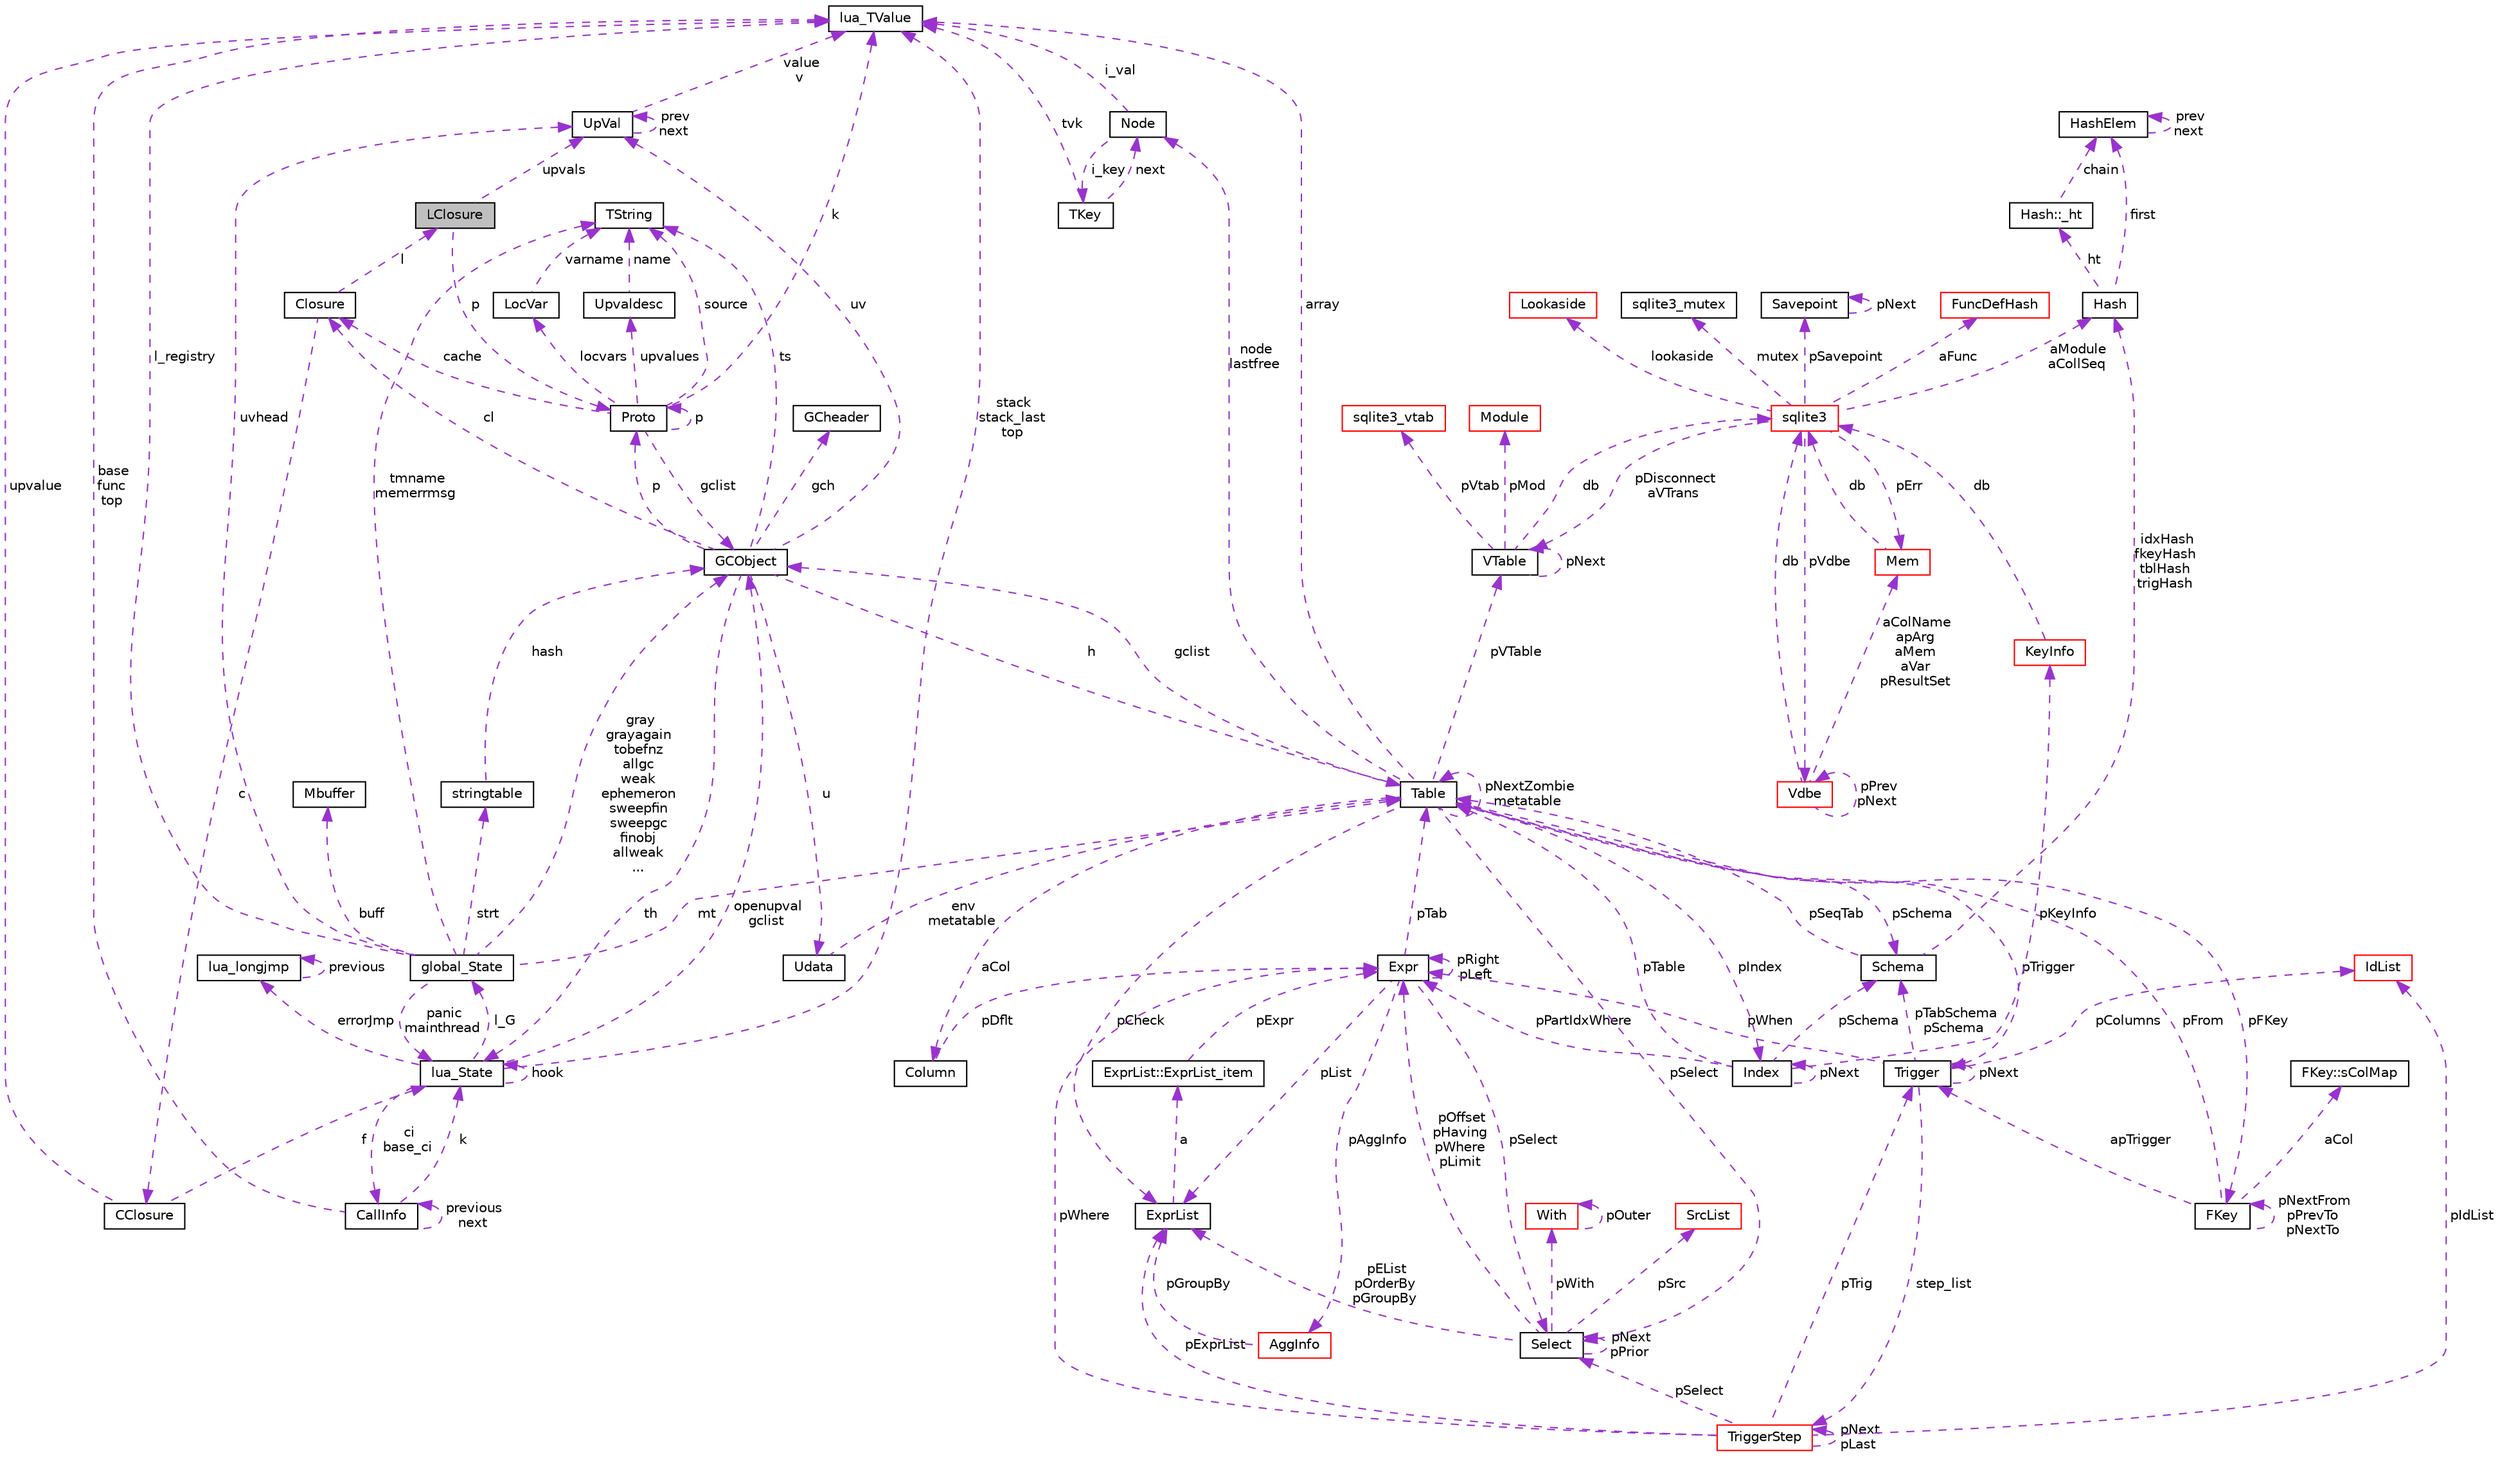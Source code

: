 digraph "LClosure"
{
  edge [fontname="Helvetica",fontsize="10",labelfontname="Helvetica",labelfontsize="10"];
  node [fontname="Helvetica",fontsize="10",shape=record];
  Node1 [label="LClosure",height=0.2,width=0.4,color="black", fillcolor="grey75", style="filled", fontcolor="black"];
  Node2 -> Node1 [dir="back",color="darkorchid3",fontsize="10",style="dashed",label=" upvals" ,fontname="Helvetica"];
  Node2 [label="UpVal",height=0.2,width=0.4,color="black", fillcolor="white", style="filled",URL="$struct_up_val.html"];
  Node2 -> Node2 [dir="back",color="darkorchid3",fontsize="10",style="dashed",label=" prev\nnext" ,fontname="Helvetica"];
  Node3 -> Node2 [dir="back",color="darkorchid3",fontsize="10",style="dashed",label=" value\nv" ,fontname="Helvetica"];
  Node3 [label="lua_TValue",height=0.2,width=0.4,color="black", fillcolor="white", style="filled",URL="$structlua___t_value.html"];
  Node4 -> Node1 [dir="back",color="darkorchid3",fontsize="10",style="dashed",label=" p" ,fontname="Helvetica"];
  Node4 [label="Proto",height=0.2,width=0.4,color="black", fillcolor="white", style="filled",URL="$struct_proto.html"];
  Node3 -> Node4 [dir="back",color="darkorchid3",fontsize="10",style="dashed",label=" k" ,fontname="Helvetica"];
  Node4 -> Node4 [dir="back",color="darkorchid3",fontsize="10",style="dashed",label=" p" ,fontname="Helvetica"];
  Node5 -> Node4 [dir="back",color="darkorchid3",fontsize="10",style="dashed",label=" locvars" ,fontname="Helvetica"];
  Node5 [label="LocVar",height=0.2,width=0.4,color="black", fillcolor="white", style="filled",URL="$struct_loc_var.html"];
  Node6 -> Node5 [dir="back",color="darkorchid3",fontsize="10",style="dashed",label=" varname" ,fontname="Helvetica"];
  Node6 [label="TString",height=0.2,width=0.4,color="black", fillcolor="white", style="filled",URL="$union_t_string.html"];
  Node6 -> Node4 [dir="back",color="darkorchid3",fontsize="10",style="dashed",label=" source" ,fontname="Helvetica"];
  Node7 -> Node4 [dir="back",color="darkorchid3",fontsize="10",style="dashed",label=" cache" ,fontname="Helvetica"];
  Node7 [label="Closure",height=0.2,width=0.4,color="black", fillcolor="white", style="filled",URL="$union_closure.html"];
  Node8 -> Node7 [dir="back",color="darkorchid3",fontsize="10",style="dashed",label=" c" ,fontname="Helvetica"];
  Node8 [label="CClosure",height=0.2,width=0.4,color="black", fillcolor="white", style="filled",URL="$struct_c_closure.html"];
  Node3 -> Node8 [dir="back",color="darkorchid3",fontsize="10",style="dashed",label=" upvalue" ,fontname="Helvetica"];
  Node9 -> Node8 [dir="back",color="darkorchid3",fontsize="10",style="dashed",label=" f" ,fontname="Helvetica"];
  Node9 [label="lua_State",height=0.2,width=0.4,color="black", fillcolor="white", style="filled",URL="$structlua___state.html"];
  Node3 -> Node9 [dir="back",color="darkorchid3",fontsize="10",style="dashed",label=" stack\nstack_last\ntop" ,fontname="Helvetica"];
  Node10 -> Node9 [dir="back",color="darkorchid3",fontsize="10",style="dashed",label=" errorJmp" ,fontname="Helvetica"];
  Node10 [label="lua_longjmp",height=0.2,width=0.4,color="black", fillcolor="white", style="filled",URL="$structlua__longjmp.html"];
  Node10 -> Node10 [dir="back",color="darkorchid3",fontsize="10",style="dashed",label=" previous" ,fontname="Helvetica"];
  Node11 -> Node9 [dir="back",color="darkorchid3",fontsize="10",style="dashed",label=" l_G" ,fontname="Helvetica"];
  Node11 [label="global_State",height=0.2,width=0.4,color="black", fillcolor="white", style="filled",URL="$structglobal___state.html"];
  Node2 -> Node11 [dir="back",color="darkorchid3",fontsize="10",style="dashed",label=" uvhead" ,fontname="Helvetica"];
  Node3 -> Node11 [dir="back",color="darkorchid3",fontsize="10",style="dashed",label=" l_registry" ,fontname="Helvetica"];
  Node12 -> Node11 [dir="back",color="darkorchid3",fontsize="10",style="dashed",label=" strt" ,fontname="Helvetica"];
  Node12 [label="stringtable",height=0.2,width=0.4,color="black", fillcolor="white", style="filled",URL="$structstringtable.html"];
  Node13 -> Node12 [dir="back",color="darkorchid3",fontsize="10",style="dashed",label=" hash" ,fontname="Helvetica"];
  Node13 [label="GCObject",height=0.2,width=0.4,color="black", fillcolor="white", style="filled",URL="$union_g_c_object.html"];
  Node2 -> Node13 [dir="back",color="darkorchid3",fontsize="10",style="dashed",label=" uv" ,fontname="Helvetica"];
  Node4 -> Node13 [dir="back",color="darkorchid3",fontsize="10",style="dashed",label=" p" ,fontname="Helvetica"];
  Node6 -> Node13 [dir="back",color="darkorchid3",fontsize="10",style="dashed",label=" ts" ,fontname="Helvetica"];
  Node7 -> Node13 [dir="back",color="darkorchid3",fontsize="10",style="dashed",label=" cl" ,fontname="Helvetica"];
  Node14 -> Node13 [dir="back",color="darkorchid3",fontsize="10",style="dashed",label=" gch" ,fontname="Helvetica"];
  Node14 [label="GCheader",height=0.2,width=0.4,color="black", fillcolor="white", style="filled",URL="$struct_g_cheader.html"];
  Node15 -> Node13 [dir="back",color="darkorchid3",fontsize="10",style="dashed",label=" h" ,fontname="Helvetica"];
  Node15 [label="Table",height=0.2,width=0.4,color="black", fillcolor="white", style="filled",URL="$struct_table.html"];
  Node16 -> Node15 [dir="back",color="darkorchid3",fontsize="10",style="dashed",label=" node\nlastfree" ,fontname="Helvetica"];
  Node16 [label="Node",height=0.2,width=0.4,color="black", fillcolor="white", style="filled",URL="$struct_node.html"];
  Node3 -> Node16 [dir="back",color="darkorchid3",fontsize="10",style="dashed",label=" i_val" ,fontname="Helvetica"];
  Node17 -> Node16 [dir="back",color="darkorchid3",fontsize="10",style="dashed",label=" i_key" ,fontname="Helvetica"];
  Node17 [label="TKey",height=0.2,width=0.4,color="black", fillcolor="white", style="filled",URL="$union_t_key.html"];
  Node16 -> Node17 [dir="back",color="darkorchid3",fontsize="10",style="dashed",label=" next" ,fontname="Helvetica"];
  Node3 -> Node17 [dir="back",color="darkorchid3",fontsize="10",style="dashed",label=" tvk" ,fontname="Helvetica"];
  Node18 -> Node15 [dir="back",color="darkorchid3",fontsize="10",style="dashed",label=" pSchema" ,fontname="Helvetica"];
  Node18 [label="Schema",height=0.2,width=0.4,color="black", fillcolor="white", style="filled",URL="$struct_schema.html"];
  Node15 -> Node18 [dir="back",color="darkorchid3",fontsize="10",style="dashed",label=" pSeqTab" ,fontname="Helvetica"];
  Node19 -> Node18 [dir="back",color="darkorchid3",fontsize="10",style="dashed",label=" idxHash\nfkeyHash\ntblHash\ntrigHash" ,fontname="Helvetica"];
  Node19 [label="Hash",height=0.2,width=0.4,color="black", fillcolor="white", style="filled",URL="$struct_hash.html"];
  Node20 -> Node19 [dir="back",color="darkorchid3",fontsize="10",style="dashed",label=" ht" ,fontname="Helvetica"];
  Node20 [label="Hash::_ht",height=0.2,width=0.4,color="black", fillcolor="white", style="filled",URL="$struct_hash_1_1__ht.html"];
  Node21 -> Node20 [dir="back",color="darkorchid3",fontsize="10",style="dashed",label=" chain" ,fontname="Helvetica"];
  Node21 [label="HashElem",height=0.2,width=0.4,color="black", fillcolor="white", style="filled",URL="$struct_hash_elem.html"];
  Node21 -> Node21 [dir="back",color="darkorchid3",fontsize="10",style="dashed",label=" prev\nnext" ,fontname="Helvetica"];
  Node21 -> Node19 [dir="back",color="darkorchid3",fontsize="10",style="dashed",label=" first" ,fontname="Helvetica"];
  Node3 -> Node15 [dir="back",color="darkorchid3",fontsize="10",style="dashed",label=" array" ,fontname="Helvetica"];
  Node22 -> Node15 [dir="back",color="darkorchid3",fontsize="10",style="dashed",label=" aCol" ,fontname="Helvetica"];
  Node22 [label="Column",height=0.2,width=0.4,color="black", fillcolor="white", style="filled",URL="$struct_column.html"];
  Node23 -> Node22 [dir="back",color="darkorchid3",fontsize="10",style="dashed",label=" pDflt" ,fontname="Helvetica"];
  Node23 [label="Expr",height=0.2,width=0.4,color="black", fillcolor="white", style="filled",URL="$struct_expr.html"];
  Node24 -> Node23 [dir="back",color="darkorchid3",fontsize="10",style="dashed",label=" pAggInfo" ,fontname="Helvetica"];
  Node24 [label="AggInfo",height=0.2,width=0.4,color="red", fillcolor="white", style="filled",URL="$struct_agg_info.html"];
  Node25 -> Node24 [dir="back",color="darkorchid3",fontsize="10",style="dashed",label=" pGroupBy" ,fontname="Helvetica"];
  Node25 [label="ExprList",height=0.2,width=0.4,color="black", fillcolor="white", style="filled",URL="$struct_expr_list.html"];
  Node26 -> Node25 [dir="back",color="darkorchid3",fontsize="10",style="dashed",label=" a" ,fontname="Helvetica"];
  Node26 [label="ExprList::ExprList_item",height=0.2,width=0.4,color="black", fillcolor="white", style="filled",URL="$struct_expr_list_1_1_expr_list__item.html"];
  Node23 -> Node26 [dir="back",color="darkorchid3",fontsize="10",style="dashed",label=" pExpr" ,fontname="Helvetica"];
  Node23 -> Node23 [dir="back",color="darkorchid3",fontsize="10",style="dashed",label=" pRight\npLeft" ,fontname="Helvetica"];
  Node15 -> Node23 [dir="back",color="darkorchid3",fontsize="10",style="dashed",label=" pTab" ,fontname="Helvetica"];
  Node27 -> Node23 [dir="back",color="darkorchid3",fontsize="10",style="dashed",label=" pSelect" ,fontname="Helvetica"];
  Node27 [label="Select",height=0.2,width=0.4,color="black", fillcolor="white", style="filled",URL="$struct_select.html"];
  Node23 -> Node27 [dir="back",color="darkorchid3",fontsize="10",style="dashed",label=" pOffset\npHaving\npWhere\npLimit" ,fontname="Helvetica"];
  Node28 -> Node27 [dir="back",color="darkorchid3",fontsize="10",style="dashed",label=" pWith" ,fontname="Helvetica"];
  Node28 [label="With",height=0.2,width=0.4,color="red", fillcolor="white", style="filled",URL="$struct_with.html"];
  Node28 -> Node28 [dir="back",color="darkorchid3",fontsize="10",style="dashed",label=" pOuter" ,fontname="Helvetica"];
  Node27 -> Node27 [dir="back",color="darkorchid3",fontsize="10",style="dashed",label=" pNext\npPrior" ,fontname="Helvetica"];
  Node29 -> Node27 [dir="back",color="darkorchid3",fontsize="10",style="dashed",label=" pSrc" ,fontname="Helvetica"];
  Node29 [label="SrcList",height=0.2,width=0.4,color="red", fillcolor="white", style="filled",URL="$struct_src_list.html"];
  Node25 -> Node27 [dir="back",color="darkorchid3",fontsize="10",style="dashed",label=" pEList\npOrderBy\npGroupBy" ,fontname="Helvetica"];
  Node25 -> Node23 [dir="back",color="darkorchid3",fontsize="10",style="dashed",label=" pList" ,fontname="Helvetica"];
  Node30 -> Node15 [dir="back",color="darkorchid3",fontsize="10",style="dashed",label=" pFKey" ,fontname="Helvetica"];
  Node30 [label="FKey",height=0.2,width=0.4,color="black", fillcolor="white", style="filled",URL="$struct_f_key.html"];
  Node31 -> Node30 [dir="back",color="darkorchid3",fontsize="10",style="dashed",label=" aCol" ,fontname="Helvetica"];
  Node31 [label="FKey::sColMap",height=0.2,width=0.4,color="black", fillcolor="white", style="filled",URL="$struct_f_key_1_1s_col_map.html"];
  Node30 -> Node30 [dir="back",color="darkorchid3",fontsize="10",style="dashed",label=" pNextFrom\npPrevTo\npNextTo" ,fontname="Helvetica"];
  Node15 -> Node30 [dir="back",color="darkorchid3",fontsize="10",style="dashed",label=" pFrom" ,fontname="Helvetica"];
  Node32 -> Node30 [dir="back",color="darkorchid3",fontsize="10",style="dashed",label=" apTrigger" ,fontname="Helvetica"];
  Node32 [label="Trigger",height=0.2,width=0.4,color="black", fillcolor="white", style="filled",URL="$struct_trigger.html"];
  Node33 -> Node32 [dir="back",color="darkorchid3",fontsize="10",style="dashed",label=" step_list" ,fontname="Helvetica"];
  Node33 [label="TriggerStep",height=0.2,width=0.4,color="red", fillcolor="white", style="filled",URL="$struct_trigger_step.html"];
  Node33 -> Node33 [dir="back",color="darkorchid3",fontsize="10",style="dashed",label=" pNext\npLast" ,fontname="Helvetica"];
  Node23 -> Node33 [dir="back",color="darkorchid3",fontsize="10",style="dashed",label=" pWhere" ,fontname="Helvetica"];
  Node34 -> Node33 [dir="back",color="darkorchid3",fontsize="10",style="dashed",label=" pIdList" ,fontname="Helvetica"];
  Node34 [label="IdList",height=0.2,width=0.4,color="red", fillcolor="white", style="filled",URL="$struct_id_list.html"];
  Node27 -> Node33 [dir="back",color="darkorchid3",fontsize="10",style="dashed",label=" pSelect" ,fontname="Helvetica"];
  Node32 -> Node33 [dir="back",color="darkorchid3",fontsize="10",style="dashed",label=" pTrig" ,fontname="Helvetica"];
  Node25 -> Node33 [dir="back",color="darkorchid3",fontsize="10",style="dashed",label=" pExprList" ,fontname="Helvetica"];
  Node18 -> Node32 [dir="back",color="darkorchid3",fontsize="10",style="dashed",label=" pTabSchema\npSchema" ,fontname="Helvetica"];
  Node23 -> Node32 [dir="back",color="darkorchid3",fontsize="10",style="dashed",label=" pWhen" ,fontname="Helvetica"];
  Node34 -> Node32 [dir="back",color="darkorchid3",fontsize="10",style="dashed",label=" pColumns" ,fontname="Helvetica"];
  Node32 -> Node32 [dir="back",color="darkorchid3",fontsize="10",style="dashed",label=" pNext" ,fontname="Helvetica"];
  Node35 -> Node15 [dir="back",color="darkorchid3",fontsize="10",style="dashed",label=" pVTable" ,fontname="Helvetica"];
  Node35 [label="VTable",height=0.2,width=0.4,color="black", fillcolor="white", style="filled",URL="$struct_v_table.html"];
  Node36 -> Node35 [dir="back",color="darkorchid3",fontsize="10",style="dashed",label=" db" ,fontname="Helvetica"];
  Node36 [label="sqlite3",height=0.2,width=0.4,color="red", fillcolor="white", style="filled",URL="$structsqlite3.html"];
  Node37 -> Node36 [dir="back",color="darkorchid3",fontsize="10",style="dashed",label=" pErr" ,fontname="Helvetica"];
  Node37 [label="Mem",height=0.2,width=0.4,color="red", fillcolor="white", style="filled",URL="$struct_mem.html"];
  Node36 -> Node37 [dir="back",color="darkorchid3",fontsize="10",style="dashed",label=" db" ,fontname="Helvetica"];
  Node38 -> Node36 [dir="back",color="darkorchid3",fontsize="10",style="dashed",label=" pVdbe" ,fontname="Helvetica"];
  Node38 [label="Vdbe",height=0.2,width=0.4,color="red", fillcolor="white", style="filled",URL="$struct_vdbe.html"];
  Node38 -> Node38 [dir="back",color="darkorchid3",fontsize="10",style="dashed",label=" pPrev\npNext" ,fontname="Helvetica"];
  Node37 -> Node38 [dir="back",color="darkorchid3",fontsize="10",style="dashed",label=" aColName\napArg\naMem\naVar\npResultSet" ,fontname="Helvetica"];
  Node36 -> Node38 [dir="back",color="darkorchid3",fontsize="10",style="dashed",label=" db" ,fontname="Helvetica"];
  Node39 -> Node36 [dir="back",color="darkorchid3",fontsize="10",style="dashed",label=" pSavepoint" ,fontname="Helvetica"];
  Node39 [label="Savepoint",height=0.2,width=0.4,color="black", fillcolor="white", style="filled",URL="$struct_savepoint.html"];
  Node39 -> Node39 [dir="back",color="darkorchid3",fontsize="10",style="dashed",label=" pNext" ,fontname="Helvetica"];
  Node40 -> Node36 [dir="back",color="darkorchid3",fontsize="10",style="dashed",label=" aFunc" ,fontname="Helvetica"];
  Node40 [label="FuncDefHash",height=0.2,width=0.4,color="red", fillcolor="white", style="filled",URL="$struct_func_def_hash.html"];
  Node41 -> Node36 [dir="back",color="darkorchid3",fontsize="10",style="dashed",label=" lookaside" ,fontname="Helvetica"];
  Node41 [label="Lookaside",height=0.2,width=0.4,color="red", fillcolor="white", style="filled",URL="$struct_lookaside.html"];
  Node42 -> Node36 [dir="back",color="darkorchid3",fontsize="10",style="dashed",label=" mutex" ,fontname="Helvetica"];
  Node42 [label="sqlite3_mutex",height=0.2,width=0.4,color="black", fillcolor="white", style="filled",URL="$structsqlite3__mutex.html"];
  Node35 -> Node36 [dir="back",color="darkorchid3",fontsize="10",style="dashed",label=" pDisconnect\naVTrans" ,fontname="Helvetica"];
  Node19 -> Node36 [dir="back",color="darkorchid3",fontsize="10",style="dashed",label=" aModule\naCollSeq" ,fontname="Helvetica"];
  Node35 -> Node35 [dir="back",color="darkorchid3",fontsize="10",style="dashed",label=" pNext" ,fontname="Helvetica"];
  Node43 -> Node35 [dir="back",color="darkorchid3",fontsize="10",style="dashed",label=" pMod" ,fontname="Helvetica"];
  Node43 [label="Module",height=0.2,width=0.4,color="red", fillcolor="white", style="filled",URL="$struct_module.html"];
  Node44 -> Node35 [dir="back",color="darkorchid3",fontsize="10",style="dashed",label=" pVtab" ,fontname="Helvetica"];
  Node44 [label="sqlite3_vtab",height=0.2,width=0.4,color="red", fillcolor="white", style="filled",URL="$structsqlite3__vtab.html"];
  Node15 -> Node15 [dir="back",color="darkorchid3",fontsize="10",style="dashed",label=" pNextZombie\nmetatable" ,fontname="Helvetica"];
  Node32 -> Node15 [dir="back",color="darkorchid3",fontsize="10",style="dashed",label=" pTrigger" ,fontname="Helvetica"];
  Node27 -> Node15 [dir="back",color="darkorchid3",fontsize="10",style="dashed",label=" pSelect" ,fontname="Helvetica"];
  Node13 -> Node15 [dir="back",color="darkorchid3",fontsize="10",style="dashed",label=" gclist" ,fontname="Helvetica"];
  Node25 -> Node15 [dir="back",color="darkorchid3",fontsize="10",style="dashed",label=" pCheck" ,fontname="Helvetica"];
  Node45 -> Node15 [dir="back",color="darkorchid3",fontsize="10",style="dashed",label=" pIndex" ,fontname="Helvetica"];
  Node45 [label="Index",height=0.2,width=0.4,color="black", fillcolor="white", style="filled",URL="$struct_index.html"];
  Node18 -> Node45 [dir="back",color="darkorchid3",fontsize="10",style="dashed",label=" pSchema" ,fontname="Helvetica"];
  Node23 -> Node45 [dir="back",color="darkorchid3",fontsize="10",style="dashed",label=" pPartIdxWhere" ,fontname="Helvetica"];
  Node15 -> Node45 [dir="back",color="darkorchid3",fontsize="10",style="dashed",label=" pTable" ,fontname="Helvetica"];
  Node46 -> Node45 [dir="back",color="darkorchid3",fontsize="10",style="dashed",label=" pKeyInfo" ,fontname="Helvetica"];
  Node46 [label="KeyInfo",height=0.2,width=0.4,color="red", fillcolor="white", style="filled",URL="$struct_key_info.html"];
  Node36 -> Node46 [dir="back",color="darkorchid3",fontsize="10",style="dashed",label=" db" ,fontname="Helvetica"];
  Node45 -> Node45 [dir="back",color="darkorchid3",fontsize="10",style="dashed",label=" pNext" ,fontname="Helvetica"];
  Node47 -> Node13 [dir="back",color="darkorchid3",fontsize="10",style="dashed",label=" u" ,fontname="Helvetica"];
  Node47 [label="Udata",height=0.2,width=0.4,color="black", fillcolor="white", style="filled",URL="$union_udata.html"];
  Node15 -> Node47 [dir="back",color="darkorchid3",fontsize="10",style="dashed",label=" env\nmetatable" ,fontname="Helvetica"];
  Node9 -> Node13 [dir="back",color="darkorchid3",fontsize="10",style="dashed",label=" th" ,fontname="Helvetica"];
  Node6 -> Node11 [dir="back",color="darkorchid3",fontsize="10",style="dashed",label=" tmname\nmemerrmsg" ,fontname="Helvetica"];
  Node15 -> Node11 [dir="back",color="darkorchid3",fontsize="10",style="dashed",label=" mt" ,fontname="Helvetica"];
  Node13 -> Node11 [dir="back",color="darkorchid3",fontsize="10",style="dashed",label=" gray\ngrayagain\ntobefnz\nallgc\nweak\nephemeron\nsweepfin\nsweepgc\nfinobj\nallweak\n..." ,fontname="Helvetica"];
  Node9 -> Node11 [dir="back",color="darkorchid3",fontsize="10",style="dashed",label=" panic\nmainthread" ,fontname="Helvetica"];
  Node48 -> Node11 [dir="back",color="darkorchid3",fontsize="10",style="dashed",label=" buff" ,fontname="Helvetica"];
  Node48 [label="Mbuffer",height=0.2,width=0.4,color="black", fillcolor="white", style="filled",URL="$struct_mbuffer.html"];
  Node13 -> Node9 [dir="back",color="darkorchid3",fontsize="10",style="dashed",label=" openupval\ngclist" ,fontname="Helvetica"];
  Node9 -> Node9 [dir="back",color="darkorchid3",fontsize="10",style="dashed",label=" hook" ,fontname="Helvetica"];
  Node49 -> Node9 [dir="back",color="darkorchid3",fontsize="10",style="dashed",label=" ci\nbase_ci" ,fontname="Helvetica"];
  Node49 [label="CallInfo",height=0.2,width=0.4,color="black", fillcolor="white", style="filled",URL="$struct_call_info.html"];
  Node3 -> Node49 [dir="back",color="darkorchid3",fontsize="10",style="dashed",label=" base\nfunc\ntop" ,fontname="Helvetica"];
  Node9 -> Node49 [dir="back",color="darkorchid3",fontsize="10",style="dashed",label=" k" ,fontname="Helvetica"];
  Node49 -> Node49 [dir="back",color="darkorchid3",fontsize="10",style="dashed",label=" previous\nnext" ,fontname="Helvetica"];
  Node1 -> Node7 [dir="back",color="darkorchid3",fontsize="10",style="dashed",label=" l" ,fontname="Helvetica"];
  Node13 -> Node4 [dir="back",color="darkorchid3",fontsize="10",style="dashed",label=" gclist" ,fontname="Helvetica"];
  Node50 -> Node4 [dir="back",color="darkorchid3",fontsize="10",style="dashed",label=" upvalues" ,fontname="Helvetica"];
  Node50 [label="Upvaldesc",height=0.2,width=0.4,color="black", fillcolor="white", style="filled",URL="$struct_upvaldesc.html"];
  Node6 -> Node50 [dir="back",color="darkorchid3",fontsize="10",style="dashed",label=" name" ,fontname="Helvetica"];
}
